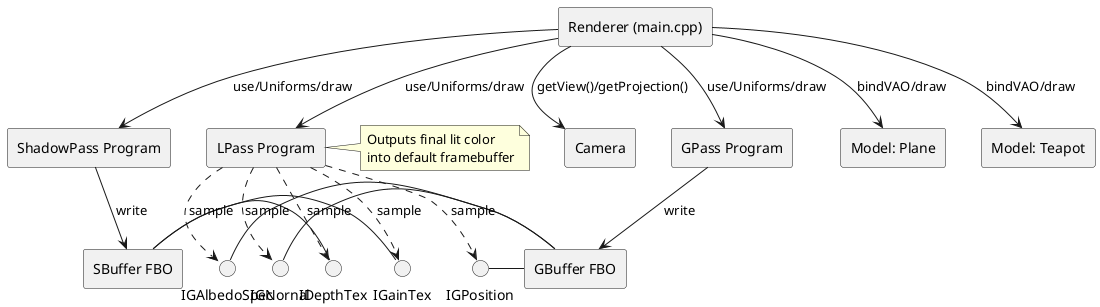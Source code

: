 @startuml
skinparam backgroundColor #FFFFFF
skinparam shadowing false
skinparam componentStyle rectangle

component "Renderer (main.cpp)" as Renderer
component "Camera" as Cam
component "GPass Program" as GProg
component "ShadowPass Program" as SProg
component "LPass Program" as LProg
component "GBuffer FBO" as GBuffer
component "SBuffer FBO" as SBuffer
component "Model: Plane" as Plane
component "Model: Teapot" as Teapot

interface IGPosition
interface IGNornal
interface IGAlbedoSpec
interface IDepthTex
interface IGainTex

Renderer --> Cam : getView()/getProjection()
Renderer --> GProg : use/Uniforms/draw
Renderer --> SProg : use/Uniforms/draw
Renderer --> LProg : use/Uniforms/draw
Renderer --> Plane : bindVAO/draw
Renderer --> Teapot : bindVAO/draw

GProg -down-> GBuffer : write
GBuffer -left- IGPosition
GBuffer -left- IGNornal
GBuffer -left- IGAlbedoSpec

SProg -down-> SBuffer : write
SBuffer -right- IDepthTex
SBuffer -right- IGainTex

LProg ..> IGPosition : sample
LProg ..> IGNornal : sample
LProg ..> IGAlbedoSpec : sample
LProg ..> IDepthTex : sample
LProg ..> IGainTex : sample

note right of LProg
Outputs final lit color
into default framebuffer
end note

@enduml
